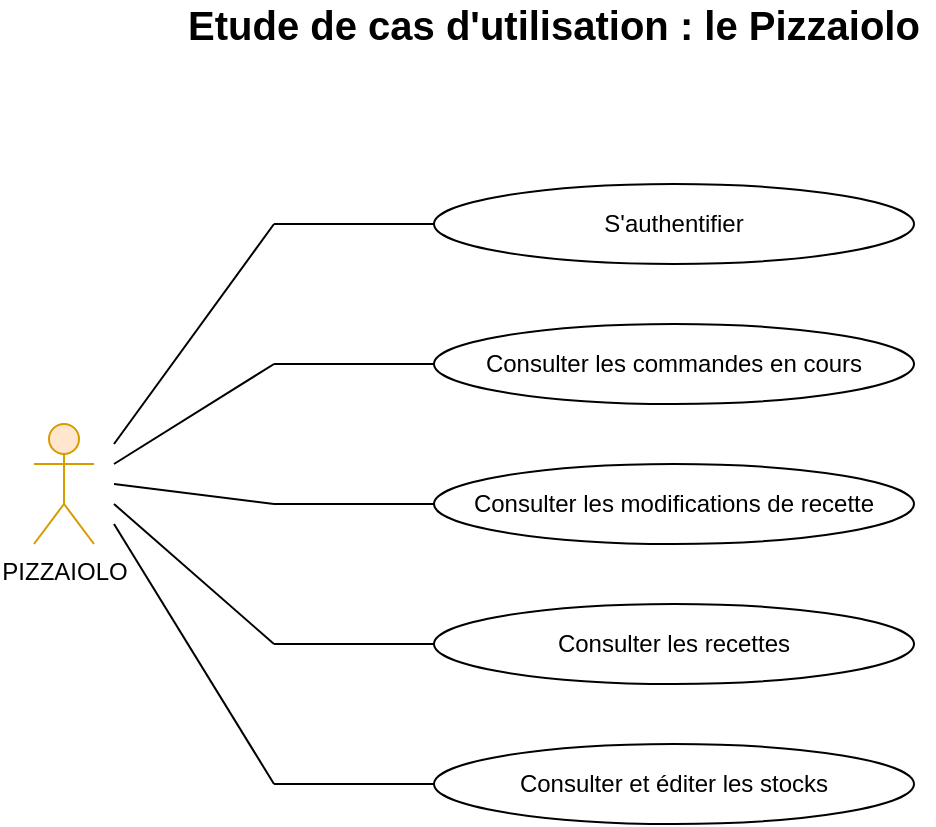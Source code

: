 <mxfile version="12.9.13" type="github">
  <diagram id="rPk13x838Z386rAraOWN" name="Page-1">
    <mxGraphModel dx="946" dy="1695" grid="1" gridSize="10" guides="1" tooltips="1" connect="1" arrows="1" fold="1" page="1" pageScale="1" pageWidth="827" pageHeight="1169" math="0" shadow="0">
      <root>
        <mxCell id="0" />
        <mxCell id="1" parent="0" />
        <mxCell id="JB_AflfCaHxMsUsFs5H9-1" value="PIZZAIOLO" style="shape=umlActor;verticalLabelPosition=bottom;labelBackgroundColor=#ffffff;verticalAlign=top;html=1;outlineConnect=0;fillColor=#ffe6cc;strokeColor=#d79b00;" vertex="1" parent="1">
          <mxGeometry x="40" y="170" width="30" height="60" as="geometry" />
        </mxCell>
        <mxCell id="JB_AflfCaHxMsUsFs5H9-2" value="S&#39;authentifier" style="ellipse;whiteSpace=wrap;html=1;" vertex="1" parent="1">
          <mxGeometry x="240" y="50" width="240" height="40" as="geometry" />
        </mxCell>
        <mxCell id="JB_AflfCaHxMsUsFs5H9-3" value="Consulter les commandes en cours" style="ellipse;whiteSpace=wrap;html=1;" vertex="1" parent="1">
          <mxGeometry x="240" y="120" width="240" height="40" as="geometry" />
        </mxCell>
        <mxCell id="JB_AflfCaHxMsUsFs5H9-4" value="Consulter les modifications de recette" style="ellipse;whiteSpace=wrap;html=1;" vertex="1" parent="1">
          <mxGeometry x="240" y="190" width="240" height="40" as="geometry" />
        </mxCell>
        <mxCell id="JB_AflfCaHxMsUsFs5H9-5" value="Consulter les recettes" style="ellipse;whiteSpace=wrap;html=1;" vertex="1" parent="1">
          <mxGeometry x="240" y="260" width="240" height="40" as="geometry" />
        </mxCell>
        <mxCell id="JB_AflfCaHxMsUsFs5H9-6" value="Consulter et éditer les stocks" style="ellipse;whiteSpace=wrap;html=1;" vertex="1" parent="1">
          <mxGeometry x="240" y="330" width="240" height="40" as="geometry" />
        </mxCell>
        <mxCell id="JB_AflfCaHxMsUsFs5H9-7" value="" style="endArrow=none;html=1;entryX=0;entryY=0.5;entryDx=0;entryDy=0;" edge="1" parent="1" target="JB_AflfCaHxMsUsFs5H9-2">
          <mxGeometry width="50" height="50" relative="1" as="geometry">
            <mxPoint x="160" y="70" as="sourcePoint" />
            <mxPoint x="440" y="250" as="targetPoint" />
          </mxGeometry>
        </mxCell>
        <mxCell id="JB_AflfCaHxMsUsFs5H9-8" value="" style="endArrow=none;html=1;entryX=0;entryY=0.5;entryDx=0;entryDy=0;" edge="1" parent="1" target="JB_AflfCaHxMsUsFs5H9-3">
          <mxGeometry width="50" height="50" relative="1" as="geometry">
            <mxPoint x="160" y="140" as="sourcePoint" />
            <mxPoint x="440" y="250" as="targetPoint" />
          </mxGeometry>
        </mxCell>
        <mxCell id="JB_AflfCaHxMsUsFs5H9-9" value="" style="endArrow=none;html=1;entryX=0;entryY=0.5;entryDx=0;entryDy=0;" edge="1" parent="1" target="JB_AflfCaHxMsUsFs5H9-4">
          <mxGeometry width="50" height="50" relative="1" as="geometry">
            <mxPoint x="160" y="210" as="sourcePoint" />
            <mxPoint x="440" y="250" as="targetPoint" />
          </mxGeometry>
        </mxCell>
        <mxCell id="JB_AflfCaHxMsUsFs5H9-10" value="" style="endArrow=none;html=1;entryX=0;entryY=0.5;entryDx=0;entryDy=0;" edge="1" parent="1" target="JB_AflfCaHxMsUsFs5H9-5">
          <mxGeometry width="50" height="50" relative="1" as="geometry">
            <mxPoint x="160" y="280" as="sourcePoint" />
            <mxPoint x="440" y="250" as="targetPoint" />
          </mxGeometry>
        </mxCell>
        <mxCell id="JB_AflfCaHxMsUsFs5H9-11" value="" style="endArrow=none;html=1;entryX=0;entryY=0.5;entryDx=0;entryDy=0;" edge="1" parent="1" target="JB_AflfCaHxMsUsFs5H9-6">
          <mxGeometry width="50" height="50" relative="1" as="geometry">
            <mxPoint x="160" y="350" as="sourcePoint" />
            <mxPoint x="440" y="250" as="targetPoint" />
          </mxGeometry>
        </mxCell>
        <mxCell id="JB_AflfCaHxMsUsFs5H9-12" value="" style="endArrow=none;html=1;" edge="1" parent="1">
          <mxGeometry width="50" height="50" relative="1" as="geometry">
            <mxPoint x="80" y="180" as="sourcePoint" />
            <mxPoint x="160" y="70" as="targetPoint" />
          </mxGeometry>
        </mxCell>
        <mxCell id="JB_AflfCaHxMsUsFs5H9-13" value="" style="endArrow=none;html=1;" edge="1" parent="1">
          <mxGeometry width="50" height="50" relative="1" as="geometry">
            <mxPoint x="80" y="190" as="sourcePoint" />
            <mxPoint x="160" y="140" as="targetPoint" />
          </mxGeometry>
        </mxCell>
        <mxCell id="JB_AflfCaHxMsUsFs5H9-14" value="" style="endArrow=none;html=1;" edge="1" parent="1">
          <mxGeometry width="50" height="50" relative="1" as="geometry">
            <mxPoint x="80" y="200" as="sourcePoint" />
            <mxPoint x="160" y="210" as="targetPoint" />
          </mxGeometry>
        </mxCell>
        <mxCell id="JB_AflfCaHxMsUsFs5H9-15" value="" style="endArrow=none;html=1;" edge="1" parent="1">
          <mxGeometry width="50" height="50" relative="1" as="geometry">
            <mxPoint x="160" y="280" as="sourcePoint" />
            <mxPoint x="80" y="210" as="targetPoint" />
          </mxGeometry>
        </mxCell>
        <mxCell id="JB_AflfCaHxMsUsFs5H9-16" value="" style="endArrow=none;html=1;" edge="1" parent="1">
          <mxGeometry width="50" height="50" relative="1" as="geometry">
            <mxPoint x="160" y="350" as="sourcePoint" />
            <mxPoint x="80" y="220" as="targetPoint" />
          </mxGeometry>
        </mxCell>
        <mxCell id="JB_AflfCaHxMsUsFs5H9-17" value="&lt;b style=&quot;font-size: 20px&quot;&gt;Etude de cas d&#39;utilisation : le Pizzaiolo&lt;/b&gt;" style="text;html=1;strokeColor=none;fillColor=none;align=center;verticalAlign=middle;whiteSpace=wrap;rounded=0;" vertex="1" parent="1">
          <mxGeometry x="110" y="-40" width="380" height="20" as="geometry" />
        </mxCell>
      </root>
    </mxGraphModel>
  </diagram>
</mxfile>
